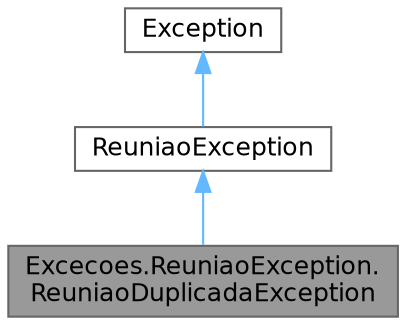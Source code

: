 digraph "Excecoes.ReuniaoException.ReuniaoDuplicadaException"
{
 // LATEX_PDF_SIZE
  bgcolor="transparent";
  edge [fontname=Helvetica,fontsize=12,labelfontname=Helvetica,labelfontsize=10];
  node [fontname=Helvetica,fontsize=12,shape=box,height=0.2,width=0.4];
  Node1 [id="Node000001",label="Excecoes.ReuniaoException.\lReuniaoDuplicadaException",height=0.2,width=0.4,color="gray40", fillcolor="grey60", style="filled", fontcolor="black",tooltip="Exceção lançada quando uma reunião duplicada é adicionada à lista."];
  Node2 -> Node1 [id="edge1_Node000001_Node000002",dir="back",color="steelblue1",style="solid",tooltip=" "];
  Node2 [id="Node000002",label="ReuniaoException",height=0.2,width=0.4,color="gray40", fillcolor="white", style="filled",URL="$class_excecoes_1_1_reuniao_exception.html",tooltip="Exceção base para o domínio de Reunião."];
  Node3 -> Node2 [id="edge2_Node000002_Node000003",dir="back",color="steelblue1",style="solid",tooltip=" "];
  Node3 [id="Node000003",label="Exception",height=0.2,width=0.4,color="gray40", fillcolor="white", style="filled",tooltip=" "];
}
